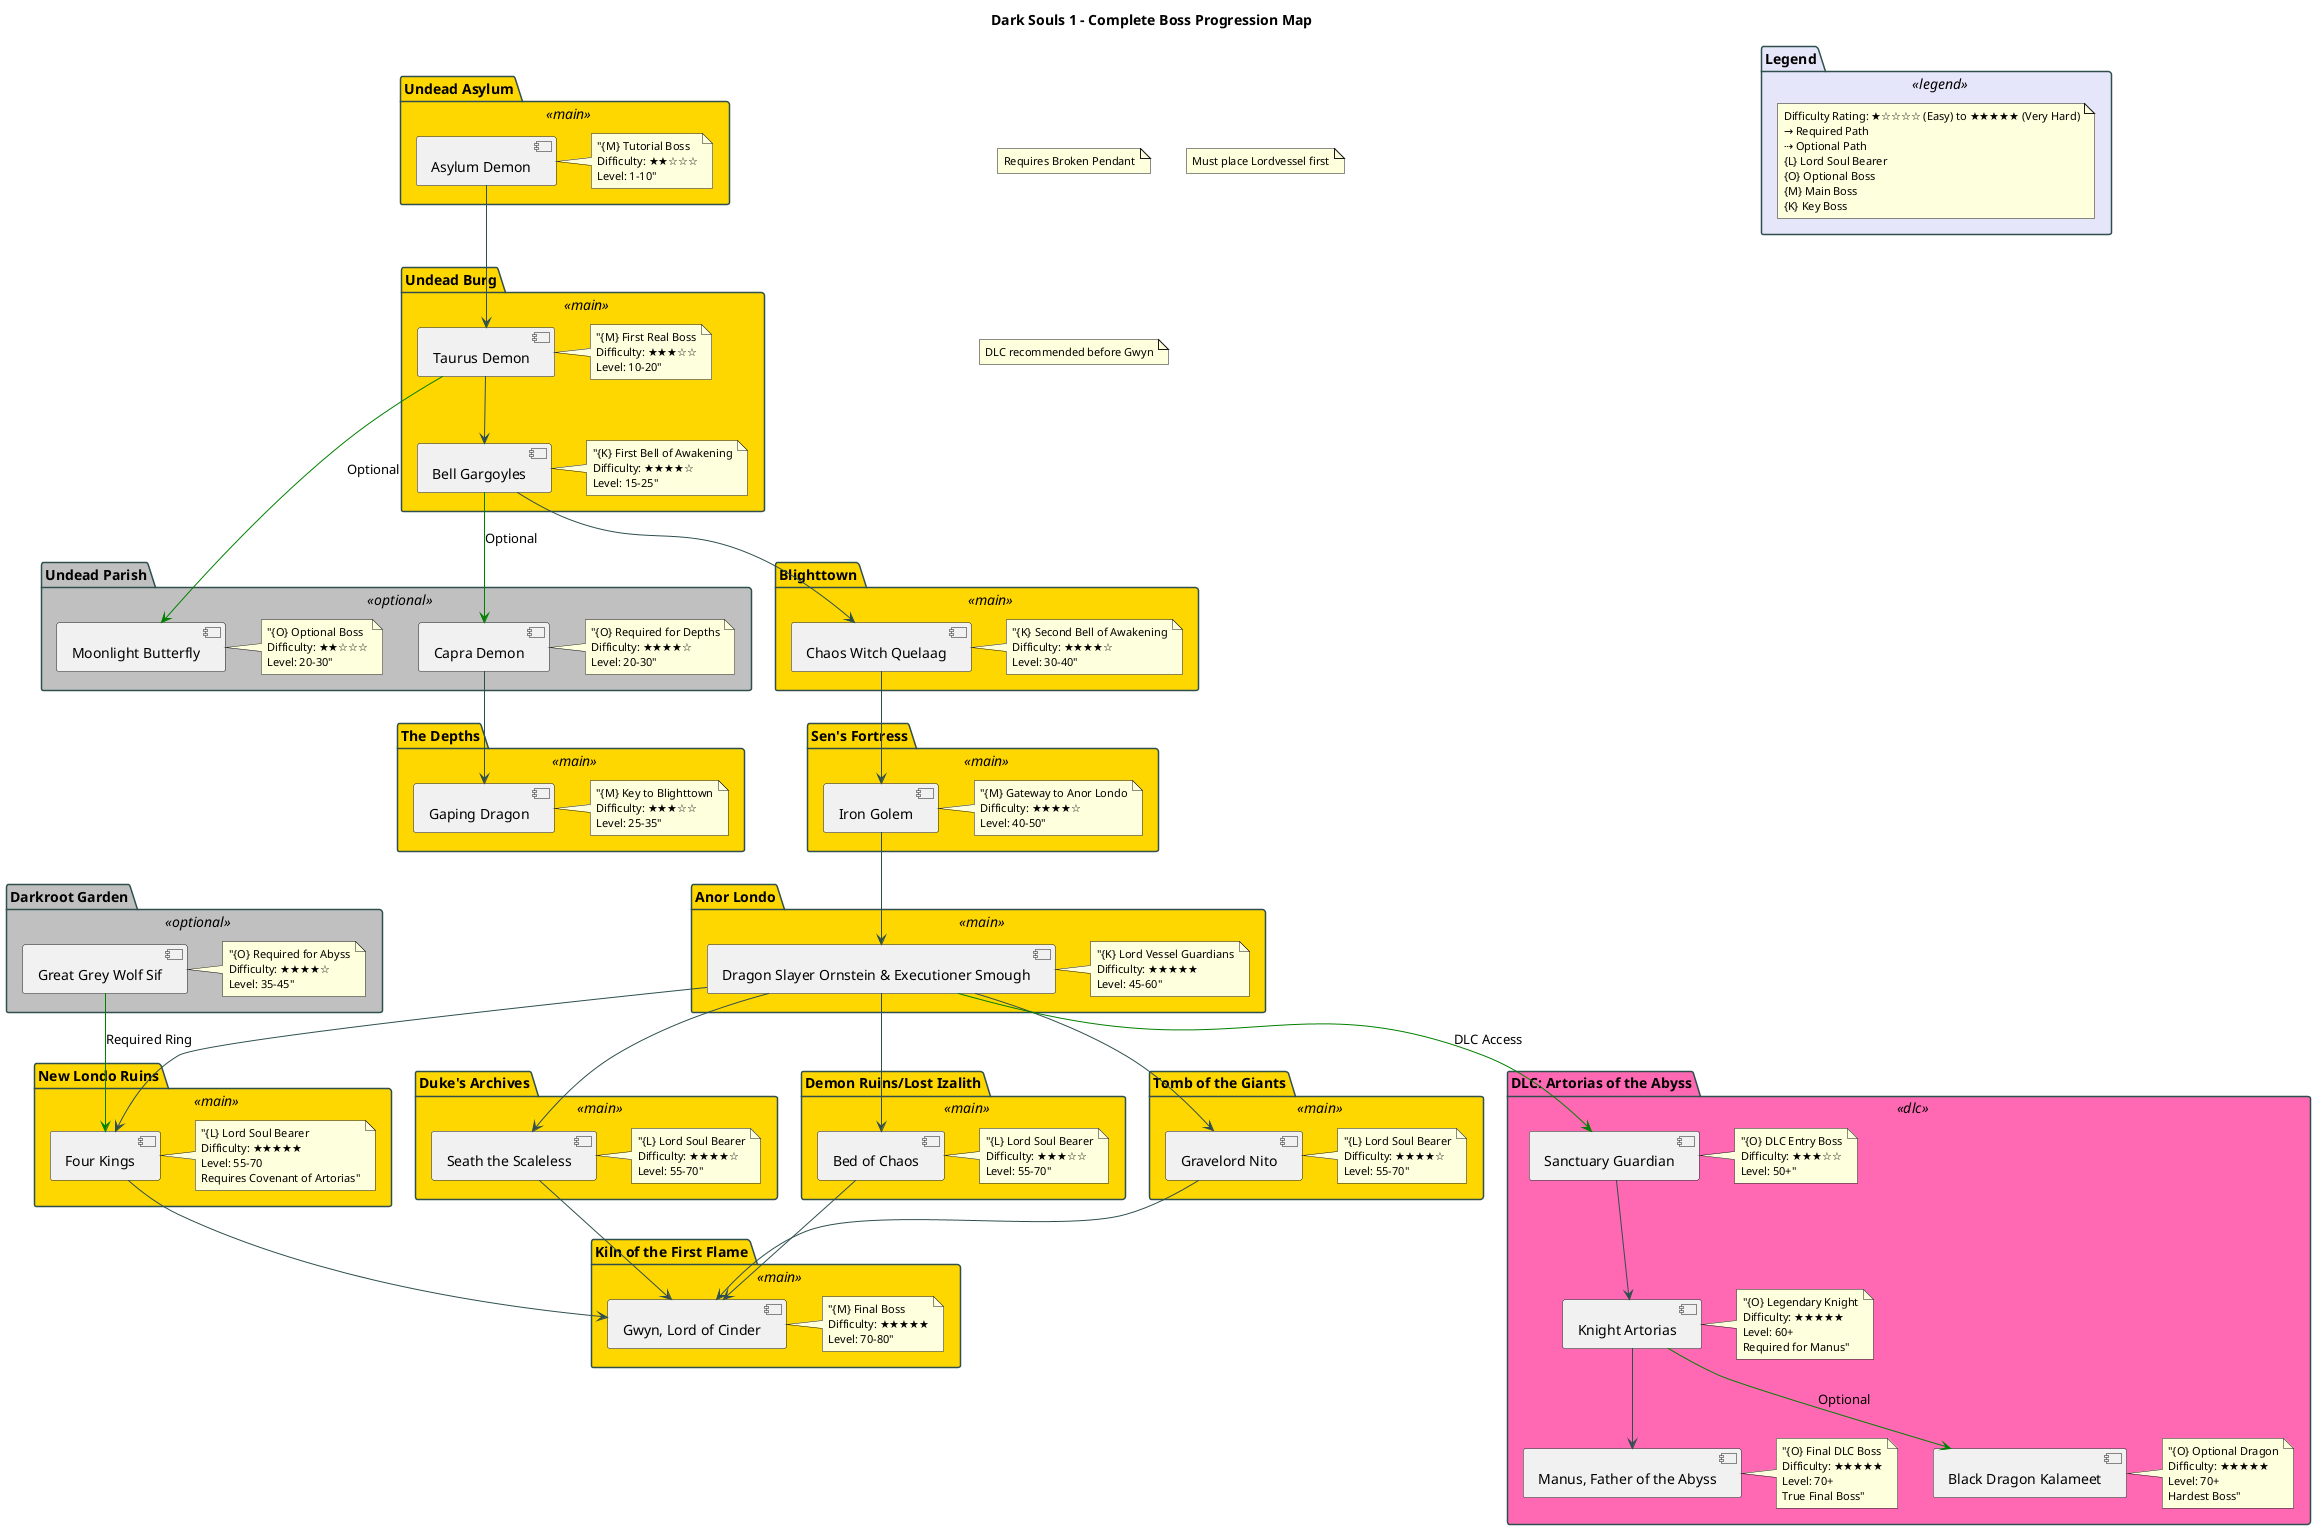 @startuml
!define MAIN_COLOR #FFD700
!define OPTIONAL_COLOR #C0C0C0
!define DLC_COLOR #FF69B4
!define LEGEND_COLOR #E6E6FA
!define DIFFICULTY_HIGH #FF0000
!define DIFFICULTY_MEDIUM #FFA500
!define DIFFICULTY_LOW #008000

skinparam {
    PackageBackgroundColor<<main>> MAIN_COLOR
    PackageBackgroundColor<<optional>> OPTIONAL_COLOR
    PackageBackgroundColor<<dlc>> DLC_COLOR
    PackageBackgroundColor<<legend>> LEGEND_COLOR
    ArrowColor #2F4F4F
    PackageBorderColor #2F4F4F
    NodeFontSize 12
    NoteFontSize 11
}

title Dark Souls 1 - Complete Boss Progression Map

package "Legend" <<legend>> {
    note as N1
        Difficulty Rating: ★☆☆☆☆ (Easy) to ★★★★★ (Very Hard)
        → Required Path
        ⇢ Optional Path
        {L} Lord Soul Bearer
        {O} Optional Boss
        {M} Main Boss
        {K} Key Boss
    end note
}

package "Undead Asylum" <<main>> {
    [Asylum Demon] as Asylum
    note right: "{M} Tutorial Boss\nDifficulty: ★★☆☆☆\nLevel: 1-10"
}

package "Undead Burg" <<main>> {
    [Taurus Demon] as Taurus
    note right: "{M} First Real Boss\nDifficulty: ★★★☆☆\nLevel: 10-20"
    
    [Bell Gargoyles] as Gargoyles
    note right: "{K} First Bell of Awakening\nDifficulty: ★★★★☆\nLevel: 15-25"
}

package "Undead Parish" <<optional>> {
    [Capra Demon] as Capra
    note right: "{O} Required for Depths\nDifficulty: ★★★★☆\nLevel: 20-30"
    
    [Moonlight Butterfly] as Butterfly
    note right: "{O} Optional Boss\nDifficulty: ★★☆☆☆\nLevel: 20-30"
}

package "The Depths" <<main>> {
    [Gaping Dragon] as Gaping
    note right: "{M} Key to Blighttown\nDifficulty: ★★★☆☆\nLevel: 25-35"
}

package "Blighttown" <<main>> {
    [Chaos Witch Quelaag] as Quelaag
    note right: "{K} Second Bell of Awakening\nDifficulty: ★★★★☆\nLevel: 30-40"
}

package "Sen's Fortress" <<main>> {
    [Iron Golem] as Golem
    note right: "{M} Gateway to Anor Londo\nDifficulty: ★★★★☆\nLevel: 40-50"
}

package "Darkroot Garden" <<optional>> {
    [Great Grey Wolf Sif] as Sif
    note right: "{O} Required for Abyss\nDifficulty: ★★★★☆\nLevel: 35-45"
}

package "Anor Londo" <<main>> {
    [Dragon Slayer Ornstein & Executioner Smough] as OnS
    note right: "{K} Lord Vessel Guardians\nDifficulty: ★★★★★\nLevel: 45-60"
}

package "New Londo Ruins" <<main>> {
    [Four Kings] as Kings
    note right: "{L} Lord Soul Bearer\nDifficulty: ★★★★★\nLevel: 55-70\nRequires Covenant of Artorias"
}

package "Duke's Archives" <<main>> {
    [Seath the Scaleless] as Seath
    note right: "{L} Lord Soul Bearer\nDifficulty: ★★★★☆\nLevel: 55-70"
}

package "Demon Ruins/Lost Izalith" <<main>> {
    [Bed of Chaos] as Chaos
    note right: "{L} Lord Soul Bearer\nDifficulty: ★★★☆☆\nLevel: 55-70"
}

package "Tomb of the Giants" <<main>> {
    [Gravelord Nito] as Nito
    note right: "{L} Lord Soul Bearer\nDifficulty: ★★★★☆\nLevel: 55-70"
}

package "Kiln of the First Flame" <<main>> {
    [Gwyn, Lord of Cinder] as Gwyn
    note right: "{M} Final Boss\nDifficulty: ★★★★★\nLevel: 70-80"
}

package "DLC: Artorias of the Abyss" <<dlc>> {
    [Sanctuary Guardian] as Guardian
    note right: "{O} DLC Entry Boss\nDifficulty: ★★★☆☆\nLevel: 50+"
    
    [Knight Artorias] as Artorias
    note right: "{O} Legendary Knight\nDifficulty: ★★★★★\nLevel: 60+\nRequired for Manus"
    
    [Manus, Father of the Abyss] as Manus
    note right: "{O} Final DLC Boss\nDifficulty: ★★★★★\nLevel: 70+\nTrue Final Boss"
    
    [Black Dragon Kalameet] as Kalameet
    note right: "{O} Optional Dragon\nDifficulty: ★★★★★\nLevel: 70+\nHardest Boss"
}

' Main Story Progression
Asylum --> Taurus
Taurus --> Gargoyles
Gargoyles --> Quelaag
Quelaag --> Golem
Golem --> OnS
OnS --> Kings
OnS --> Seath
OnS --> Chaos
OnS --> Nito
Kings --> Gwyn
Seath --> Gwyn
Chaos --> Gwyn
Nito --> Gwyn

' Optional Paths
Taurus -[#green]-> Butterfly : "Optional"
Gargoyles -[#green]-> Capra : "Optional"
Capra --> Gaping
OnS -[#green]-> Guardian : "DLC Access"
Sif -[#green]-> Kings : "Required Ring"

' DLC Progression
Guardian --> Artorias
Artorias --> Manus
Artorias -[#green]-> Kalameet : "Optional"

' Additional Notes
note "Requires Broken Pendant" as N2
note "Must place Lordvessel first" as N3
note "DLC recommended before Gwyn" as N4

@enduml
